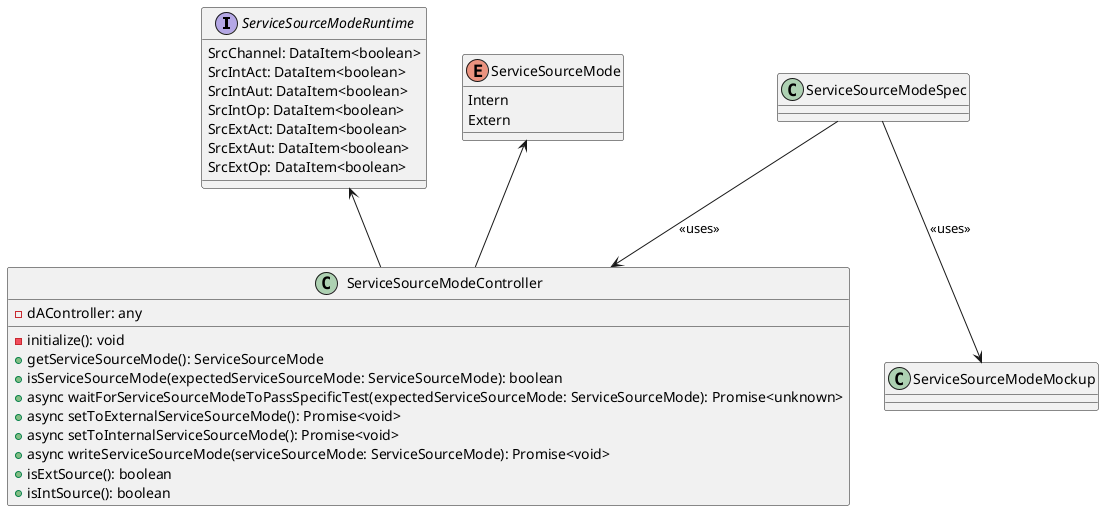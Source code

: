 /*
 * MIT License
 *
 * Copyright (c) 2021 P2O-Lab <p2o-lab@mailbox.tu-dresden.de>,
 * Chair for Process Control Systems, Technische Universität Dresden
 *
 * Permission is hereby granted, free of charge, to any person obtaining a copy
 * of this software and associated documentation files (the "Software"), to deal
 * in the Software without restriction, including without limitation the rights
 * to use, copy, modify, merge, publish, distribute, sublicense, and/or sell
 * copies of the Software, and to permit persons to whom the Software is
 * furnished to do so, subject to the following conditions:
 *
 * The above copyright notice and this permission notice shall be included in all
 * copies or substantial portions of the Software.
 *
 * THE SOFTWARE IS PROVIDED "AS IS", WITHOUT WARRANTY OF ANY KIND, EXPRESS OR
 * IMPLIED, INCLUDING BUT NOT LIMITED TO THE WARRANTIES OF MERCHANTABILITY,
 * FITNESS FOR A PARTICULAR PURPOSE AND NONINFRINGEMENT. IN NO EVENT SHALL THE
 * AUTHORS OR COPYRIGHT HOLDERS BE LIABLE FOR ANY CLAIM, DAMAGES OR OTHER
 * LIABILITY, WHETHER IN AN ACTION OF CONTRACT, TORT OR OTHERWISE, ARISING FROM,
 * OUT OF OR IN CONNECTION WITH THE SOFTWARE OR THE USE OR OTHER DEALINGS IN THE
 * SOFTWARE.
 */
 
@startuml
'https://plantuml.com/class-diagram

interface ServiceSourceModeRuntime{
    SrcChannel: DataItem<boolean>
	SrcIntAct: DataItem<boolean>
	SrcIntAut: DataItem<boolean>
	SrcIntOp: DataItem<boolean>
	SrcExtAct: DataItem<boolean>
	SrcExtAut: DataItem<boolean>
	SrcExtOp: DataItem<boolean>
}

enum ServiceSourceMode{
Intern
Extern
}


class ServiceSourceModeController{
    - dAController: any
    - initialize(): void
    + getServiceSourceMode(): ServiceSourceMode
    + isServiceSourceMode(expectedServiceSourceMode: ServiceSourceMode): boolean
    + async waitForServiceSourceModeToPassSpecificTest(expectedServiceSourceMode: ServiceSourceMode): Promise<unknown>
    + async setToExternalServiceSourceMode(): Promise<void>
    + async setToInternalServiceSourceMode(): Promise<void>
    + async writeServiceSourceMode(serviceSourceMode: ServiceSourceMode): Promise<void>
    + isExtSource(): boolean
    + isIntSource(): boolean
}

ServiceSourceMode <-- ServiceSourceModeController
ServiceSourceModeRuntime <-- ServiceSourceModeController
ServiceSourceModeSpec --> ServiceSourceModeController : <<uses>>
ServiceSourceModeSpec --> ServiceSourceModeMockup : <<uses>>
@enduml

